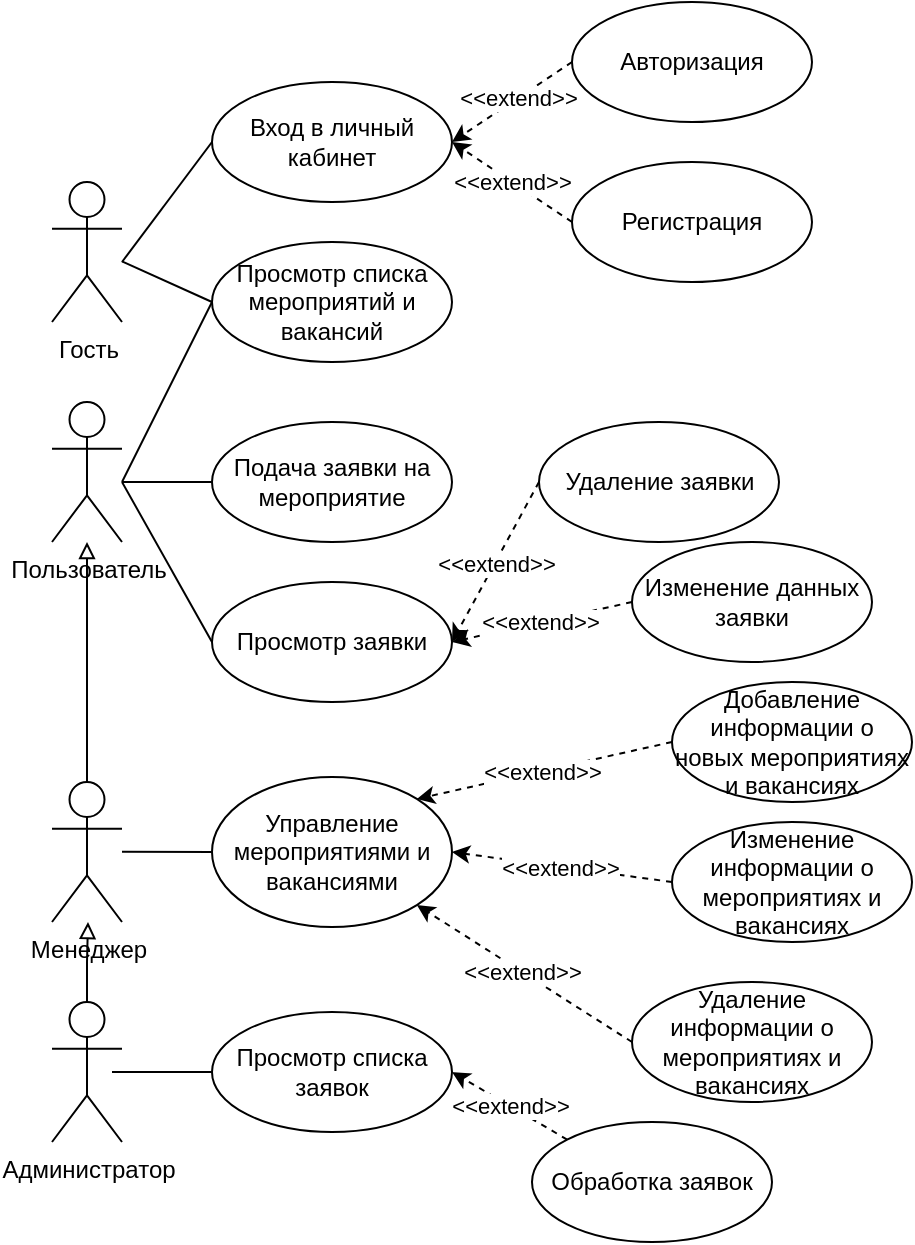 <mxfile version="23.1.5" type="device">
  <diagram name="Страница — 1" id="Zv-FywmHb0zYgs4QKw_f">
    <mxGraphModel dx="1195" dy="703" grid="0" gridSize="10" guides="1" tooltips="1" connect="1" arrows="1" fold="1" page="1" pageScale="1" pageWidth="827" pageHeight="1169" math="0" shadow="0">
      <root>
        <mxCell id="0" />
        <mxCell id="1" parent="0" />
        <mxCell id="kDlvyfv9U4wQrPy9hs1n-1" value="Гость" style="shape=umlActor;verticalLabelPosition=bottom;verticalAlign=top;html=1;outlineConnect=0;" vertex="1" parent="1">
          <mxGeometry x="169" y="116" width="35" height="70" as="geometry" />
        </mxCell>
        <mxCell id="kDlvyfv9U4wQrPy9hs1n-2" value="Пользователь" style="shape=umlActor;verticalLabelPosition=bottom;verticalAlign=top;html=1;outlineConnect=0;" vertex="1" parent="1">
          <mxGeometry x="169" y="226" width="35" height="70" as="geometry" />
        </mxCell>
        <mxCell id="kDlvyfv9U4wQrPy9hs1n-50" style="edgeStyle=orthogonalEdgeStyle;rounded=0;orthogonalLoop=1;jettySize=auto;html=1;endArrow=block;endFill=0;" edge="1" parent="1" source="kDlvyfv9U4wQrPy9hs1n-3" target="kDlvyfv9U4wQrPy9hs1n-2">
          <mxGeometry relative="1" as="geometry" />
        </mxCell>
        <mxCell id="kDlvyfv9U4wQrPy9hs1n-3" value="Менеджер" style="shape=umlActor;verticalLabelPosition=bottom;verticalAlign=top;html=1;outlineConnect=0;" vertex="1" parent="1">
          <mxGeometry x="169" y="416" width="35" height="70" as="geometry" />
        </mxCell>
        <mxCell id="kDlvyfv9U4wQrPy9hs1n-46" value="" style="edgeStyle=orthogonalEdgeStyle;rounded=0;orthogonalLoop=1;jettySize=auto;html=1;endArrow=block;endFill=0;" edge="1" parent="1" source="kDlvyfv9U4wQrPy9hs1n-4" target="kDlvyfv9U4wQrPy9hs1n-3">
          <mxGeometry relative="1" as="geometry">
            <Array as="points">
              <mxPoint x="187" y="506" />
              <mxPoint x="187" y="506" />
            </Array>
          </mxGeometry>
        </mxCell>
        <mxCell id="kDlvyfv9U4wQrPy9hs1n-4" value="Администратор" style="shape=umlActor;verticalLabelPosition=bottom;verticalAlign=top;html=1;outlineConnect=0;" vertex="1" parent="1">
          <mxGeometry x="169" y="526" width="35" height="70" as="geometry" />
        </mxCell>
        <mxCell id="kDlvyfv9U4wQrPy9hs1n-9" value="Просмотр списка мероприятий и вакансий" style="ellipse;whiteSpace=wrap;html=1;" vertex="1" parent="1">
          <mxGeometry x="249" y="146" width="120" height="60" as="geometry" />
        </mxCell>
        <mxCell id="kDlvyfv9U4wQrPy9hs1n-10" value="Вход в личный кабинет" style="ellipse;whiteSpace=wrap;html=1;" vertex="1" parent="1">
          <mxGeometry x="249" y="66" width="120" height="60" as="geometry" />
        </mxCell>
        <mxCell id="kDlvyfv9U4wQrPy9hs1n-11" value="Авторизация" style="ellipse;whiteSpace=wrap;html=1;" vertex="1" parent="1">
          <mxGeometry x="429" y="26" width="120" height="60" as="geometry" />
        </mxCell>
        <mxCell id="kDlvyfv9U4wQrPy9hs1n-12" value="Регистрация" style="ellipse;whiteSpace=wrap;html=1;" vertex="1" parent="1">
          <mxGeometry x="429" y="106" width="120" height="60" as="geometry" />
        </mxCell>
        <mxCell id="kDlvyfv9U4wQrPy9hs1n-18" value="" style="endArrow=none;html=1;rounded=0;entryX=0;entryY=0.5;entryDx=0;entryDy=0;" edge="1" parent="1" target="kDlvyfv9U4wQrPy9hs1n-10">
          <mxGeometry width="50" height="50" relative="1" as="geometry">
            <mxPoint x="204" y="156" as="sourcePoint" />
            <mxPoint x="254" y="106" as="targetPoint" />
          </mxGeometry>
        </mxCell>
        <mxCell id="kDlvyfv9U4wQrPy9hs1n-19" value="" style="endArrow=none;html=1;rounded=0;exitX=0;exitY=0.5;exitDx=0;exitDy=0;" edge="1" parent="1" source="kDlvyfv9U4wQrPy9hs1n-9">
          <mxGeometry width="50" height="50" relative="1" as="geometry">
            <mxPoint x="244" y="155.66" as="sourcePoint" />
            <mxPoint x="204" y="155.66" as="targetPoint" />
          </mxGeometry>
        </mxCell>
        <mxCell id="kDlvyfv9U4wQrPy9hs1n-20" value="" style="endArrow=none;html=1;rounded=0;entryX=0;entryY=0.5;entryDx=0;entryDy=0;" edge="1" parent="1" target="kDlvyfv9U4wQrPy9hs1n-9">
          <mxGeometry width="50" height="50" relative="1" as="geometry">
            <mxPoint x="204" y="266" as="sourcePoint" />
            <mxPoint x="274" y="246" as="targetPoint" />
          </mxGeometry>
        </mxCell>
        <mxCell id="kDlvyfv9U4wQrPy9hs1n-22" value="" style="endArrow=classic;html=1;rounded=0;entryX=1;entryY=0.5;entryDx=0;entryDy=0;exitX=0;exitY=0.5;exitDx=0;exitDy=0;dashed=1;" edge="1" parent="1" source="kDlvyfv9U4wQrPy9hs1n-11" target="kDlvyfv9U4wQrPy9hs1n-10">
          <mxGeometry width="50" height="50" relative="1" as="geometry">
            <mxPoint x="379" y="16" as="sourcePoint" />
            <mxPoint x="429" y="-34" as="targetPoint" />
          </mxGeometry>
        </mxCell>
        <mxCell id="kDlvyfv9U4wQrPy9hs1n-24" value="&amp;lt;&amp;lt;extend&amp;gt;&amp;gt;" style="edgeLabel;html=1;align=center;verticalAlign=middle;resizable=0;points=[];" vertex="1" connectable="0" parent="kDlvyfv9U4wQrPy9hs1n-22">
          <mxGeometry x="-0.113" y="-1" relative="1" as="geometry">
            <mxPoint y="1" as="offset" />
          </mxGeometry>
        </mxCell>
        <mxCell id="kDlvyfv9U4wQrPy9hs1n-23" value="" style="endArrow=classic;html=1;rounded=0;entryX=1;entryY=0.5;entryDx=0;entryDy=0;exitX=0;exitY=0.5;exitDx=0;exitDy=0;dashed=1;" edge="1" parent="1" source="kDlvyfv9U4wQrPy9hs1n-12" target="kDlvyfv9U4wQrPy9hs1n-10">
          <mxGeometry width="50" height="50" relative="1" as="geometry">
            <mxPoint x="429" y="46" as="sourcePoint" />
            <mxPoint x="379" y="86" as="targetPoint" />
          </mxGeometry>
        </mxCell>
        <mxCell id="kDlvyfv9U4wQrPy9hs1n-27" value="&amp;lt;&amp;lt;extend&amp;gt;&amp;gt;" style="edgeLabel;html=1;align=center;verticalAlign=middle;resizable=0;points=[];" vertex="1" connectable="0" parent="kDlvyfv9U4wQrPy9hs1n-23">
          <mxGeometry x="0.019" relative="1" as="geometry">
            <mxPoint as="offset" />
          </mxGeometry>
        </mxCell>
        <mxCell id="kDlvyfv9U4wQrPy9hs1n-29" value="Подача заявки на мероприятие" style="ellipse;whiteSpace=wrap;html=1;" vertex="1" parent="1">
          <mxGeometry x="249" y="236" width="120" height="60" as="geometry" />
        </mxCell>
        <mxCell id="kDlvyfv9U4wQrPy9hs1n-30" value="" style="endArrow=none;html=1;rounded=0;entryX=0;entryY=0.5;entryDx=0;entryDy=0;" edge="1" parent="1" target="kDlvyfv9U4wQrPy9hs1n-29">
          <mxGeometry width="50" height="50" relative="1" as="geometry">
            <mxPoint x="204" y="266" as="sourcePoint" />
            <mxPoint x="249" y="266" as="targetPoint" />
          </mxGeometry>
        </mxCell>
        <mxCell id="kDlvyfv9U4wQrPy9hs1n-32" value="Управление мероприятиями и вакансиями" style="ellipse;whiteSpace=wrap;html=1;" vertex="1" parent="1">
          <mxGeometry x="249" y="413.5" width="120" height="75" as="geometry" />
        </mxCell>
        <mxCell id="kDlvyfv9U4wQrPy9hs1n-33" value="Изменение информации о мероприятиях и вакансиях" style="ellipse;whiteSpace=wrap;html=1;" vertex="1" parent="1">
          <mxGeometry x="479" y="436" width="120" height="60" as="geometry" />
        </mxCell>
        <mxCell id="kDlvyfv9U4wQrPy9hs1n-34" value="Добавление информации о новых мероприятиях и вакансиях" style="ellipse;whiteSpace=wrap;html=1;" vertex="1" parent="1">
          <mxGeometry x="479" y="366" width="120" height="60" as="geometry" />
        </mxCell>
        <mxCell id="kDlvyfv9U4wQrPy9hs1n-35" value="Удаление информации о мероприятиях и вакансиях" style="ellipse;whiteSpace=wrap;html=1;" vertex="1" parent="1">
          <mxGeometry x="459" y="516" width="120" height="60" as="geometry" />
        </mxCell>
        <mxCell id="kDlvyfv9U4wQrPy9hs1n-36" value="" style="endArrow=classic;html=1;rounded=0;entryX=1;entryY=1;entryDx=0;entryDy=0;exitX=0;exitY=0.5;exitDx=0;exitDy=0;dashed=1;" edge="1" parent="1" source="kDlvyfv9U4wQrPy9hs1n-35" target="kDlvyfv9U4wQrPy9hs1n-32">
          <mxGeometry width="50" height="50" relative="1" as="geometry">
            <mxPoint x="429" y="496" as="sourcePoint" />
            <mxPoint x="369" y="456" as="targetPoint" />
          </mxGeometry>
        </mxCell>
        <mxCell id="kDlvyfv9U4wQrPy9hs1n-37" value="&amp;lt;&amp;lt;extend&amp;gt;&amp;gt;" style="edgeLabel;html=1;align=center;verticalAlign=middle;resizable=0;points=[];" vertex="1" connectable="0" parent="kDlvyfv9U4wQrPy9hs1n-36">
          <mxGeometry x="0.019" relative="1" as="geometry">
            <mxPoint as="offset" />
          </mxGeometry>
        </mxCell>
        <mxCell id="kDlvyfv9U4wQrPy9hs1n-38" value="" style="endArrow=classic;html=1;rounded=0;entryX=1;entryY=0.5;entryDx=0;entryDy=0;dashed=1;exitX=0;exitY=0.5;exitDx=0;exitDy=0;" edge="1" parent="1" source="kDlvyfv9U4wQrPy9hs1n-33" target="kDlvyfv9U4wQrPy9hs1n-32">
          <mxGeometry width="50" height="50" relative="1" as="geometry">
            <mxPoint x="409" y="396" as="sourcePoint" />
            <mxPoint x="389" y="406" as="targetPoint" />
          </mxGeometry>
        </mxCell>
        <mxCell id="kDlvyfv9U4wQrPy9hs1n-39" value="&amp;lt;&amp;lt;extend&amp;gt;&amp;gt;" style="edgeLabel;html=1;align=center;verticalAlign=middle;resizable=0;points=[];" vertex="1" connectable="0" parent="kDlvyfv9U4wQrPy9hs1n-38">
          <mxGeometry x="0.019" relative="1" as="geometry">
            <mxPoint as="offset" />
          </mxGeometry>
        </mxCell>
        <mxCell id="kDlvyfv9U4wQrPy9hs1n-41" value="" style="endArrow=classic;html=1;rounded=0;entryX=1;entryY=0;entryDx=0;entryDy=0;dashed=1;exitX=0;exitY=0.5;exitDx=0;exitDy=0;" edge="1" parent="1" source="kDlvyfv9U4wQrPy9hs1n-34" target="kDlvyfv9U4wQrPy9hs1n-32">
          <mxGeometry width="50" height="50" relative="1" as="geometry">
            <mxPoint x="419" y="396" as="sourcePoint" />
            <mxPoint x="339" y="396" as="targetPoint" />
          </mxGeometry>
        </mxCell>
        <mxCell id="kDlvyfv9U4wQrPy9hs1n-42" value="&amp;lt;&amp;lt;extend&amp;gt;&amp;gt;" style="edgeLabel;html=1;align=center;verticalAlign=middle;resizable=0;points=[];" vertex="1" connectable="0" parent="kDlvyfv9U4wQrPy9hs1n-41">
          <mxGeometry x="0.019" relative="1" as="geometry">
            <mxPoint as="offset" />
          </mxGeometry>
        </mxCell>
        <mxCell id="kDlvyfv9U4wQrPy9hs1n-43" value="" style="endArrow=none;html=1;rounded=0;entryX=0;entryY=0.5;entryDx=0;entryDy=0;" edge="1" parent="1" target="kDlvyfv9U4wQrPy9hs1n-32">
          <mxGeometry width="50" height="50" relative="1" as="geometry">
            <mxPoint x="204" y="450.83" as="sourcePoint" />
            <mxPoint x="254" y="450.58" as="targetPoint" />
          </mxGeometry>
        </mxCell>
        <mxCell id="kDlvyfv9U4wQrPy9hs1n-47" value="Просмотр списка заявок" style="ellipse;whiteSpace=wrap;html=1;" vertex="1" parent="1">
          <mxGeometry x="249" y="531" width="120" height="60" as="geometry" />
        </mxCell>
        <mxCell id="kDlvyfv9U4wQrPy9hs1n-48" value="Удаление заявки" style="ellipse;whiteSpace=wrap;html=1;" vertex="1" parent="1">
          <mxGeometry x="412.5" y="236" width="120" height="60" as="geometry" />
        </mxCell>
        <mxCell id="kDlvyfv9U4wQrPy9hs1n-51" value="Просмотр заявки" style="ellipse;whiteSpace=wrap;html=1;" vertex="1" parent="1">
          <mxGeometry x="249" y="316" width="120" height="60" as="geometry" />
        </mxCell>
        <mxCell id="kDlvyfv9U4wQrPy9hs1n-52" value="" style="endArrow=none;html=1;rounded=0;entryX=0;entryY=0.5;entryDx=0;entryDy=0;" edge="1" parent="1" target="kDlvyfv9U4wQrPy9hs1n-51">
          <mxGeometry width="50" height="50" relative="1" as="geometry">
            <mxPoint x="204" y="266" as="sourcePoint" />
            <mxPoint x="254" y="216" as="targetPoint" />
          </mxGeometry>
        </mxCell>
        <mxCell id="kDlvyfv9U4wQrPy9hs1n-53" value="Изменение данных заявки" style="ellipse;whiteSpace=wrap;html=1;" vertex="1" parent="1">
          <mxGeometry x="459" y="296" width="120" height="60" as="geometry" />
        </mxCell>
        <mxCell id="kDlvyfv9U4wQrPy9hs1n-55" value="" style="endArrow=classic;html=1;rounded=0;entryX=1;entryY=0.5;entryDx=0;entryDy=0;dashed=1;exitX=0;exitY=0.5;exitDx=0;exitDy=0;" edge="1" parent="1" source="kDlvyfv9U4wQrPy9hs1n-48" target="kDlvyfv9U4wQrPy9hs1n-51">
          <mxGeometry width="50" height="50" relative="1" as="geometry">
            <mxPoint x="657" y="226" as="sourcePoint" />
            <mxPoint x="519" y="266" as="targetPoint" />
          </mxGeometry>
        </mxCell>
        <mxCell id="kDlvyfv9U4wQrPy9hs1n-56" value="&amp;lt;&amp;lt;extend&amp;gt;&amp;gt;" style="edgeLabel;html=1;align=center;verticalAlign=middle;resizable=0;points=[];" vertex="1" connectable="0" parent="kDlvyfv9U4wQrPy9hs1n-55">
          <mxGeometry x="0.019" relative="1" as="geometry">
            <mxPoint as="offset" />
          </mxGeometry>
        </mxCell>
        <mxCell id="kDlvyfv9U4wQrPy9hs1n-57" value="" style="endArrow=classic;html=1;rounded=0;entryX=1;entryY=0.5;entryDx=0;entryDy=0;exitX=0;exitY=0.5;exitDx=0;exitDy=0;dashed=1;" edge="1" parent="1" source="kDlvyfv9U4wQrPy9hs1n-53" target="kDlvyfv9U4wQrPy9hs1n-51">
          <mxGeometry width="50" height="50" relative="1" as="geometry">
            <mxPoint x="443" y="406" as="sourcePoint" />
            <mxPoint x="383" y="366" as="targetPoint" />
          </mxGeometry>
        </mxCell>
        <mxCell id="kDlvyfv9U4wQrPy9hs1n-58" value="&amp;lt;&amp;lt;extend&amp;gt;&amp;gt;" style="edgeLabel;html=1;align=center;verticalAlign=middle;resizable=0;points=[];" vertex="1" connectable="0" parent="kDlvyfv9U4wQrPy9hs1n-57">
          <mxGeometry x="0.019" relative="1" as="geometry">
            <mxPoint as="offset" />
          </mxGeometry>
        </mxCell>
        <mxCell id="kDlvyfv9U4wQrPy9hs1n-59" value="" style="endArrow=none;html=1;rounded=0;entryX=0;entryY=0.5;entryDx=0;entryDy=0;" edge="1" parent="1" target="kDlvyfv9U4wQrPy9hs1n-47">
          <mxGeometry width="50" height="50" relative="1" as="geometry">
            <mxPoint x="199" y="561" as="sourcePoint" />
            <mxPoint x="254" y="506" as="targetPoint" />
          </mxGeometry>
        </mxCell>
        <mxCell id="kDlvyfv9U4wQrPy9hs1n-60" value="Обработка заявок" style="ellipse;whiteSpace=wrap;html=1;" vertex="1" parent="1">
          <mxGeometry x="409" y="586" width="120" height="60" as="geometry" />
        </mxCell>
        <mxCell id="kDlvyfv9U4wQrPy9hs1n-61" value="" style="endArrow=classic;html=1;rounded=0;entryX=1;entryY=0.5;entryDx=0;entryDy=0;exitX=0;exitY=0;exitDx=0;exitDy=0;dashed=1;" edge="1" parent="1" source="kDlvyfv9U4wQrPy9hs1n-60" target="kDlvyfv9U4wQrPy9hs1n-47">
          <mxGeometry width="50" height="50" relative="1" as="geometry">
            <mxPoint x="429" y="735" as="sourcePoint" />
            <mxPoint x="321" y="667" as="targetPoint" />
          </mxGeometry>
        </mxCell>
        <mxCell id="kDlvyfv9U4wQrPy9hs1n-62" value="&amp;lt;&amp;lt;extend&amp;gt;&amp;gt;" style="edgeLabel;html=1;align=center;verticalAlign=middle;resizable=0;points=[];" vertex="1" connectable="0" parent="kDlvyfv9U4wQrPy9hs1n-61">
          <mxGeometry x="0.019" relative="1" as="geometry">
            <mxPoint as="offset" />
          </mxGeometry>
        </mxCell>
      </root>
    </mxGraphModel>
  </diagram>
</mxfile>
